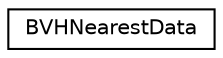 digraph G
{
  edge [fontname="Helvetica",fontsize="10",labelfontname="Helvetica",labelfontsize="10"];
  node [fontname="Helvetica",fontsize="10",shape=record];
  rankdir=LR;
  Node1 [label="BVHNearestData",height=0.2,width=0.4,color="black", fillcolor="white", style="filled",URL="$df/d8d/structBVHNearestData.html"];
}
